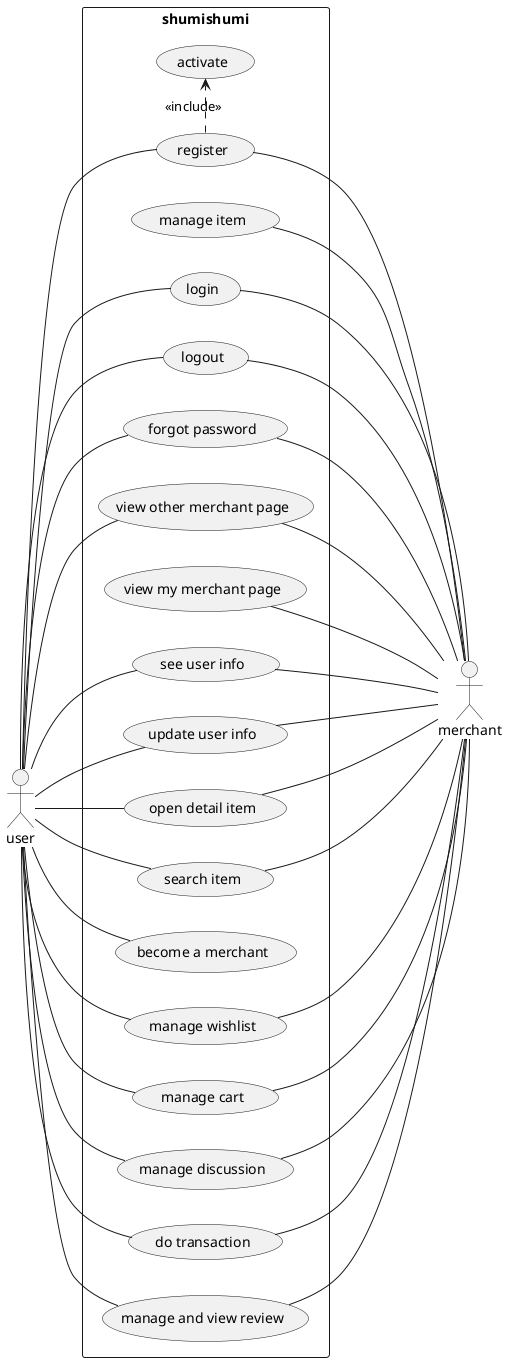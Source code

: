 @startuml usecase diagram

left to right direction

skinparam actor {
    Location right
    StereotypeFontStyle bold
}

actor user as u
actor merchant as m

rectangle shumishumi {
    usecase "manage item" as manage_item

    usecase "login" as login
    usecase "activate" as activate
    usecase "register" as register
    usecase "logout" as logout
    usecase "forgot password" as forgotpassword

    usecase "view other merchant page" as merchant_page

    usecase "view my merchant page" as my_page

    usecase "see user info" as user_info
    usecase "update user info" as update_info

    usecase "open detail item" as detail
    usecase "search item" as search

    usecase "become a merchant" as be_merchant

    usecase "manage wishlist" as wishlist
    usecase "manage cart" as cart
    usecase "manage discussion" as discussion

    usecase "do transaction" as trx
    usecase "manage and view review" as review
}

' user
u -- login
u -- logout
u -- user_info

u -- search

u -- merchant_page

u -- register
u -- forgotpassword
u -- be_merchant

u -- wishlist
u -- cart
u -- discussion

u -- trx

u -- review

u -- detail
detail -- m

u -- update_info
update_info -- m

' merchant
login -- m
user_info -- m
logout -- m
register -- m
forgotpassword -- m

my_page -- m

search -- m
merchant_page -- m

wishlist --- m
cart --- m
discussion -- m

trx -- m

review -- m

manage_item -- m


register .> activate : <<include>>

@enduml
